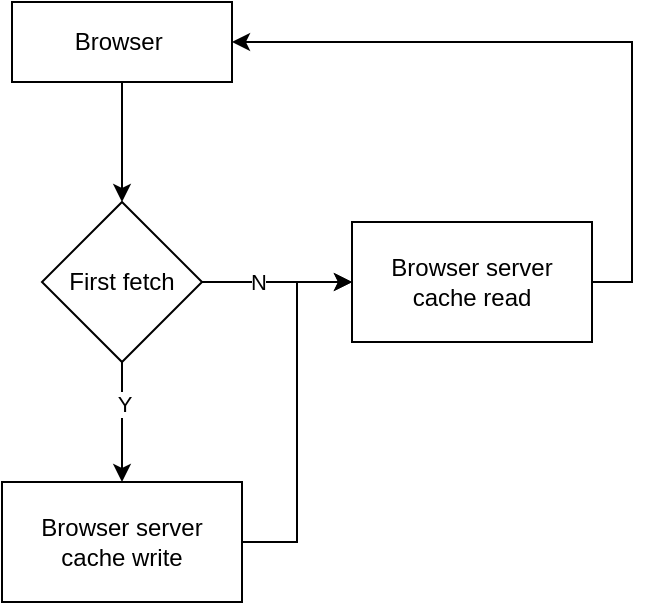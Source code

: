 <mxfile version="20.5.3" type="github">
  <diagram id="P4hrTo7IcWHyGJP2rmx5" name="第 1 页">
    <mxGraphModel dx="1426" dy="794" grid="1" gridSize="10" guides="1" tooltips="1" connect="1" arrows="1" fold="1" page="1" pageScale="1" pageWidth="827" pageHeight="1169" math="0" shadow="0">
      <root>
        <mxCell id="0" />
        <mxCell id="1" parent="0" />
        <mxCell id="T4Z4w7hZkonWdc-dAQqZ-5" style="edgeStyle=orthogonalEdgeStyle;rounded=0;orthogonalLoop=1;jettySize=auto;html=1;entryX=0.5;entryY=0;entryDx=0;entryDy=0;" edge="1" parent="1" source="T4Z4w7hZkonWdc-dAQqZ-1" target="T4Z4w7hZkonWdc-dAQqZ-3">
          <mxGeometry relative="1" as="geometry" />
        </mxCell>
        <mxCell id="T4Z4w7hZkonWdc-dAQqZ-1" value="Browser&amp;nbsp;" style="rounded=0;whiteSpace=wrap;html=1;" vertex="1" parent="1">
          <mxGeometry x="320" y="110" width="110" height="40" as="geometry" />
        </mxCell>
        <mxCell id="T4Z4w7hZkonWdc-dAQqZ-6" style="edgeStyle=orthogonalEdgeStyle;rounded=0;orthogonalLoop=1;jettySize=auto;html=1;entryX=0.5;entryY=0;entryDx=0;entryDy=0;" edge="1" parent="1" source="T4Z4w7hZkonWdc-dAQqZ-3" target="T4Z4w7hZkonWdc-dAQqZ-4">
          <mxGeometry relative="1" as="geometry" />
        </mxCell>
        <mxCell id="T4Z4w7hZkonWdc-dAQqZ-7" value="Y" style="edgeLabel;html=1;align=center;verticalAlign=middle;resizable=0;points=[];" vertex="1" connectable="0" parent="T4Z4w7hZkonWdc-dAQqZ-6">
          <mxGeometry x="-0.3" y="1" relative="1" as="geometry">
            <mxPoint as="offset" />
          </mxGeometry>
        </mxCell>
        <mxCell id="T4Z4w7hZkonWdc-dAQqZ-9" style="edgeStyle=orthogonalEdgeStyle;rounded=0;orthogonalLoop=1;jettySize=auto;html=1;entryX=0;entryY=0.5;entryDx=0;entryDy=0;" edge="1" parent="1" source="T4Z4w7hZkonWdc-dAQqZ-3" target="T4Z4w7hZkonWdc-dAQqZ-8">
          <mxGeometry relative="1" as="geometry" />
        </mxCell>
        <mxCell id="T4Z4w7hZkonWdc-dAQqZ-10" value="N" style="edgeLabel;html=1;align=center;verticalAlign=middle;resizable=0;points=[];" vertex="1" connectable="0" parent="T4Z4w7hZkonWdc-dAQqZ-9">
          <mxGeometry x="-0.253" relative="1" as="geometry">
            <mxPoint as="offset" />
          </mxGeometry>
        </mxCell>
        <mxCell id="T4Z4w7hZkonWdc-dAQqZ-3" value="First fetch" style="rhombus;whiteSpace=wrap;html=1;" vertex="1" parent="1">
          <mxGeometry x="335" y="210" width="80" height="80" as="geometry" />
        </mxCell>
        <mxCell id="T4Z4w7hZkonWdc-dAQqZ-11" style="edgeStyle=orthogonalEdgeStyle;rounded=0;orthogonalLoop=1;jettySize=auto;html=1;entryX=0;entryY=0.5;entryDx=0;entryDy=0;" edge="1" parent="1" source="T4Z4w7hZkonWdc-dAQqZ-4" target="T4Z4w7hZkonWdc-dAQqZ-8">
          <mxGeometry relative="1" as="geometry" />
        </mxCell>
        <mxCell id="T4Z4w7hZkonWdc-dAQqZ-4" value="Browser server &lt;br&gt;cache write" style="rounded=0;whiteSpace=wrap;html=1;" vertex="1" parent="1">
          <mxGeometry x="315" y="350" width="120" height="60" as="geometry" />
        </mxCell>
        <mxCell id="T4Z4w7hZkonWdc-dAQqZ-12" style="edgeStyle=orthogonalEdgeStyle;rounded=0;orthogonalLoop=1;jettySize=auto;html=1;entryX=1;entryY=0.5;entryDx=0;entryDy=0;" edge="1" parent="1" source="T4Z4w7hZkonWdc-dAQqZ-8" target="T4Z4w7hZkonWdc-dAQqZ-1">
          <mxGeometry relative="1" as="geometry">
            <Array as="points">
              <mxPoint x="630" y="250" />
              <mxPoint x="630" y="130" />
            </Array>
          </mxGeometry>
        </mxCell>
        <mxCell id="T4Z4w7hZkonWdc-dAQqZ-8" value="Browser server&lt;br&gt;cache read" style="rounded=0;whiteSpace=wrap;html=1;" vertex="1" parent="1">
          <mxGeometry x="490" y="220" width="120" height="60" as="geometry" />
        </mxCell>
      </root>
    </mxGraphModel>
  </diagram>
</mxfile>
